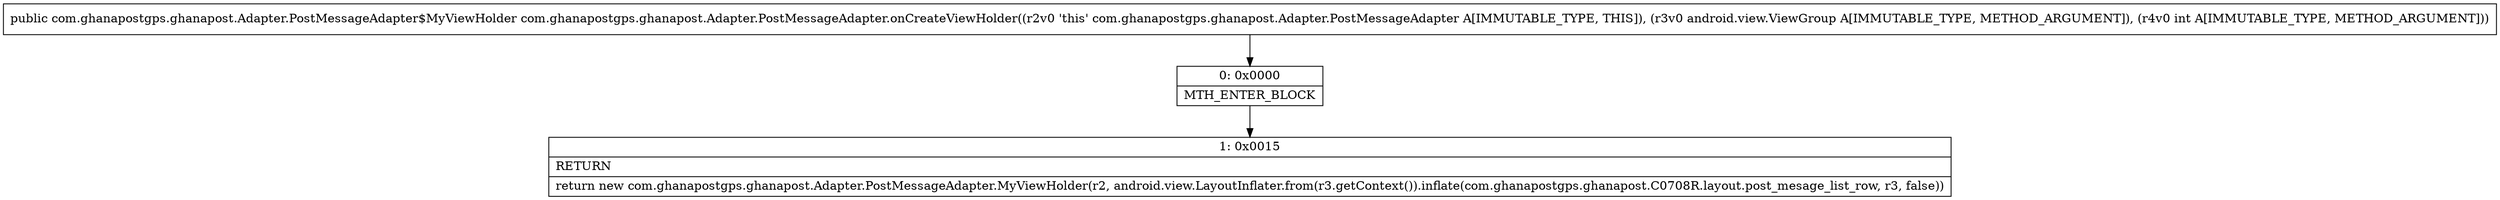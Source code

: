 digraph "CFG forcom.ghanapostgps.ghanapost.Adapter.PostMessageAdapter.onCreateViewHolder(Landroid\/view\/ViewGroup;I)Lcom\/ghanapostgps\/ghanapost\/Adapter\/PostMessageAdapter$MyViewHolder;" {
Node_0 [shape=record,label="{0\:\ 0x0000|MTH_ENTER_BLOCK\l}"];
Node_1 [shape=record,label="{1\:\ 0x0015|RETURN\l|return new com.ghanapostgps.ghanapost.Adapter.PostMessageAdapter.MyViewHolder(r2, android.view.LayoutInflater.from(r3.getContext()).inflate(com.ghanapostgps.ghanapost.C0708R.layout.post_mesage_list_row, r3, false))\l}"];
MethodNode[shape=record,label="{public com.ghanapostgps.ghanapost.Adapter.PostMessageAdapter$MyViewHolder com.ghanapostgps.ghanapost.Adapter.PostMessageAdapter.onCreateViewHolder((r2v0 'this' com.ghanapostgps.ghanapost.Adapter.PostMessageAdapter A[IMMUTABLE_TYPE, THIS]), (r3v0 android.view.ViewGroup A[IMMUTABLE_TYPE, METHOD_ARGUMENT]), (r4v0 int A[IMMUTABLE_TYPE, METHOD_ARGUMENT])) }"];
MethodNode -> Node_0;
Node_0 -> Node_1;
}

